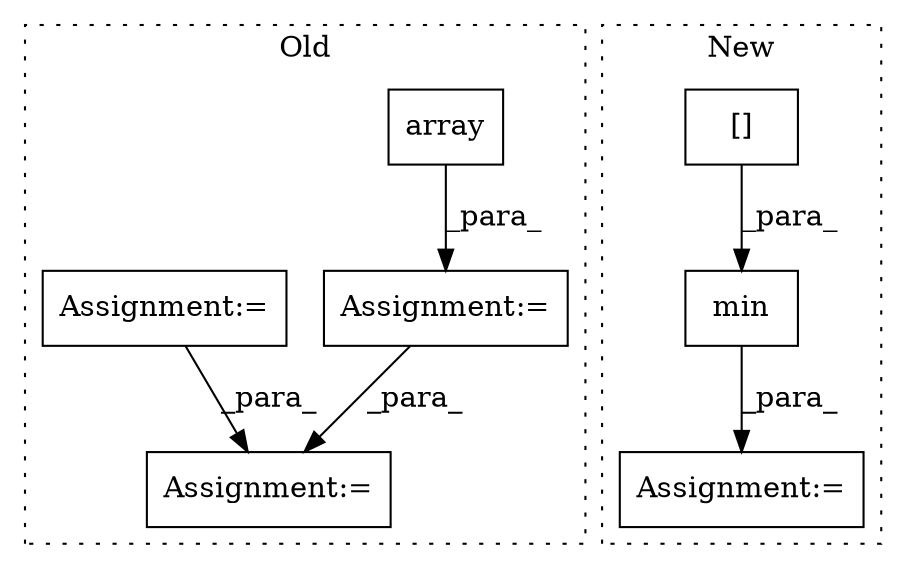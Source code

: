 digraph G {
subgraph cluster0 {
1 [label="array" a="32" s="1381,1398" l="6,1" shape="box"];
4 [label="Assignment:=" a="7" s="1819" l="1" shape="box"];
5 [label="Assignment:=" a="7" s="1374" l="1" shape="box"];
7 [label="Assignment:=" a="7" s="1587" l="1" shape="box"];
label = "Old";
style="dotted";
}
subgraph cluster1 {
2 [label="min" a="32" s="1836,1934" l="4,1" shape="box"];
3 [label="[]" a="2" s="1840,1885" l="31,1" shape="box"];
6 [label="Assignment:=" a="7" s="1835" l="1" shape="box"];
label = "New";
style="dotted";
}
1 -> 5 [label="_para_"];
2 -> 6 [label="_para_"];
3 -> 2 [label="_para_"];
5 -> 4 [label="_para_"];
7 -> 4 [label="_para_"];
}